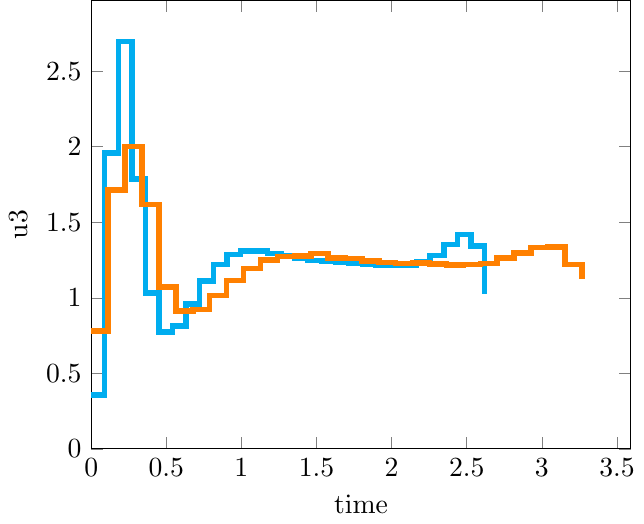 \documentclass[tikz]{standalone}
\usepackage{pgfplots}
\pgfplotsset{compat=newest}
\pgfplotsset{every axis legend/.append style={%
cells={anchor=west}}
}
\usetikzlibrary{arrows}
\tikzset{>=stealth'}

\begin{document}
\begin{tikzpicture}[]
\begin{axis}[
  ylabel = {u3},
  xmin = {0},
  xlabel = {time},
  hide axis = {false},
  ymin = {0}
]

\addplot+[
  mark = {none},
  const plot, color=cyan, line width=2pt, solid
] coordinates {
  (0.0, 0.357)
  (0.09, 1.958)
  (0.181, 2.698)
  (0.271, 1.785)
  (0.361, 1.032)
  (0.451, 0.772)
  (0.542, 0.812)
  (0.632, 0.959)
  (0.722, 1.11)
  (0.813, 1.222)
  (0.903, 1.287)
  (0.993, 1.311)
  (1.083, 1.309)
  (1.174, 1.294)
  (1.264, 1.276)
  (1.354, 1.259)
  (1.444, 1.247)
  (1.535, 1.239)
  (1.625, 1.233)
  (1.715, 1.228)
  (1.806, 1.223)
  (1.896, 1.218)
  (1.986, 1.214)
  (2.076, 1.218)
  (2.167, 1.237)
  (2.257, 1.281)
  (2.347, 1.354)
  (2.438, 1.42)
  (2.528, 1.344)
  (2.618, 1.023)
};

\addplot+[
  mark = {none},
  const plot, color=orange, line width=2pt, solid
] coordinates {
  (0.0, 0.78)
  (0.113, 1.714)
  (0.225, 2.001)
  (0.338, 1.617)
  (0.451, 1.07)
  (0.563, 0.911)
  (0.676, 0.923)
  (0.788, 1.016)
  (0.901, 1.114)
  (1.014, 1.194)
  (1.126, 1.25)
  (1.239, 1.273)
  (1.352, 1.278)
  (1.464, 1.292)
  (1.577, 1.262)
  (1.689, 1.261)
  (1.802, 1.243)
  (1.915, 1.234)
  (2.027, 1.228)
  (2.14, 1.232)
  (2.253, 1.225)
  (2.365, 1.216)
  (2.478, 1.221)
  (2.591, 1.226)
  (2.703, 1.263)
  (2.816, 1.297)
  (2.928, 1.334)
  (3.041, 1.335)
  (3.154, 1.219)
  (3.266, 1.125)
};

\end{axis}
\end{tikzpicture}

\end{document}
